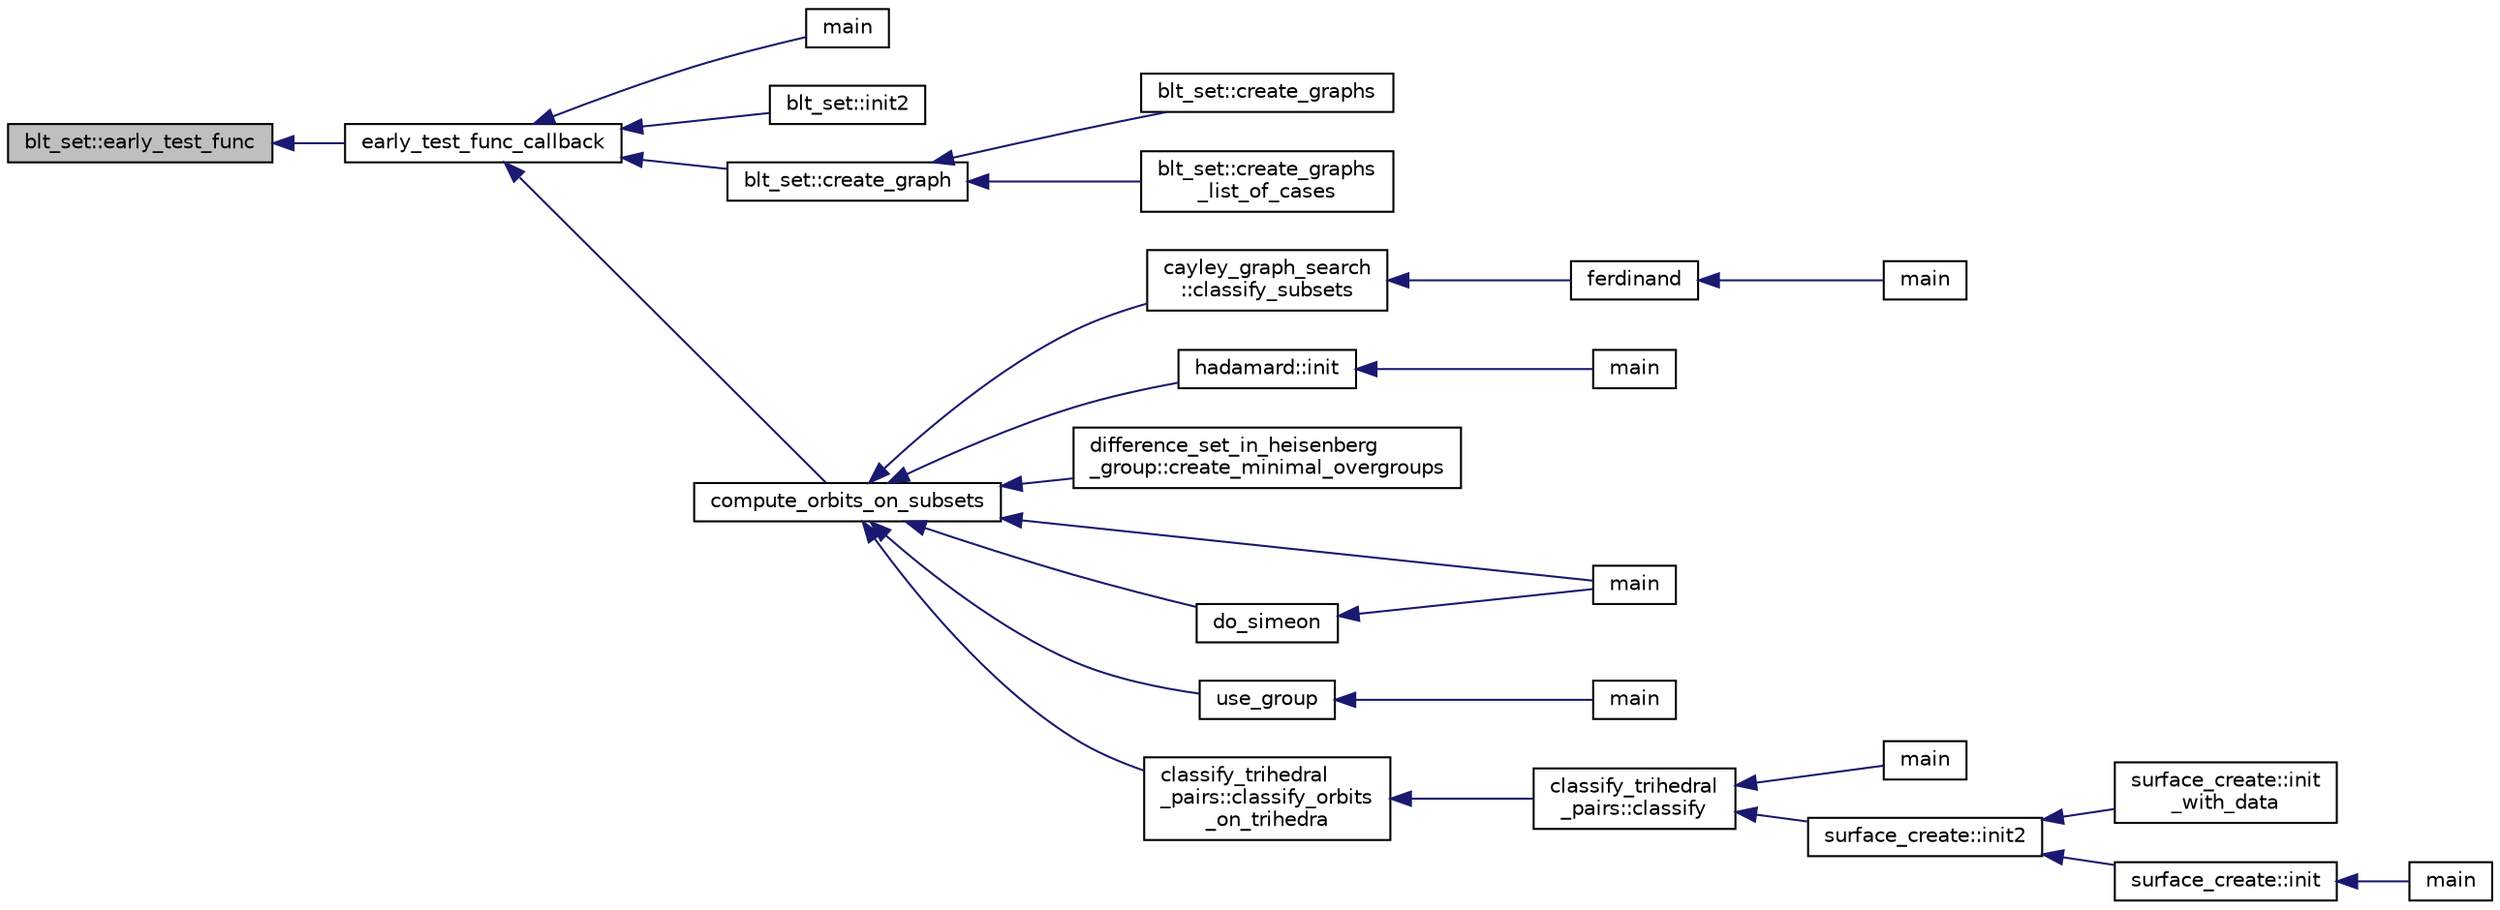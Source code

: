 digraph "blt_set::early_test_func"
{
  edge [fontname="Helvetica",fontsize="10",labelfontname="Helvetica",labelfontsize="10"];
  node [fontname="Helvetica",fontsize="10",shape=record];
  rankdir="LR";
  Node1027 [label="blt_set::early_test_func",height=0.2,width=0.4,color="black", fillcolor="grey75", style="filled", fontcolor="black"];
  Node1027 -> Node1028 [dir="back",color="midnightblue",fontsize="10",style="solid",fontname="Helvetica"];
  Node1028 [label="early_test_func_callback",height=0.2,width=0.4,color="black", fillcolor="white", style="filled",URL="$d1/d45/blt__set2_8_c.html#ac5b3d559ae4a7f04c7623f93300574ea"];
  Node1028 -> Node1029 [dir="back",color="midnightblue",fontsize="10",style="solid",fontname="Helvetica"];
  Node1029 [label="main",height=0.2,width=0.4,color="black", fillcolor="white", style="filled",URL="$d1/d5e/blt__main_8_c.html#a217dbf8b442f20279ea00b898af96f52"];
  Node1028 -> Node1030 [dir="back",color="midnightblue",fontsize="10",style="solid",fontname="Helvetica"];
  Node1030 [label="blt_set::init2",height=0.2,width=0.4,color="black", fillcolor="white", style="filled",URL="$d1/d3d/classblt__set.html#a3f1204faeab71c253039beffa3e6ee76"];
  Node1028 -> Node1031 [dir="back",color="midnightblue",fontsize="10",style="solid",fontname="Helvetica"];
  Node1031 [label="blt_set::create_graph",height=0.2,width=0.4,color="black", fillcolor="white", style="filled",URL="$d1/d3d/classblt__set.html#ae92249ece99ffbc92e93e49cd5d5dccf"];
  Node1031 -> Node1032 [dir="back",color="midnightblue",fontsize="10",style="solid",fontname="Helvetica"];
  Node1032 [label="blt_set::create_graphs",height=0.2,width=0.4,color="black", fillcolor="white", style="filled",URL="$d1/d3d/classblt__set.html#a3f1d4a8ed15875c47b327949f26a4533"];
  Node1031 -> Node1033 [dir="back",color="midnightblue",fontsize="10",style="solid",fontname="Helvetica"];
  Node1033 [label="blt_set::create_graphs\l_list_of_cases",height=0.2,width=0.4,color="black", fillcolor="white", style="filled",URL="$d1/d3d/classblt__set.html#a91ad531d4154bd887182dbd6121476f3"];
  Node1028 -> Node1034 [dir="back",color="midnightblue",fontsize="10",style="solid",fontname="Helvetica"];
  Node1034 [label="compute_orbits_on_subsets",height=0.2,width=0.4,color="black", fillcolor="white", style="filled",URL="$d3/d35/snakes__and__ladders__global_8_c.html#af33697aede0480110b1227f727252637"];
  Node1034 -> Node1035 [dir="back",color="midnightblue",fontsize="10",style="solid",fontname="Helvetica"];
  Node1035 [label="cayley_graph_search\l::classify_subsets",height=0.2,width=0.4,color="black", fillcolor="white", style="filled",URL="$de/dae/classcayley__graph__search.html#a4cf8a90752e018a281481ac80ad52c4b"];
  Node1035 -> Node1036 [dir="back",color="midnightblue",fontsize="10",style="solid",fontname="Helvetica"];
  Node1036 [label="ferdinand",height=0.2,width=0.4,color="black", fillcolor="white", style="filled",URL="$da/df3/ferdinand_8_c.html#a322b57727d23cf5a0932f11c30ea18d9"];
  Node1036 -> Node1037 [dir="back",color="midnightblue",fontsize="10",style="solid",fontname="Helvetica"];
  Node1037 [label="main",height=0.2,width=0.4,color="black", fillcolor="white", style="filled",URL="$da/df3/ferdinand_8_c.html#a3c04138a5bfe5d72780bb7e82a18e627"];
  Node1034 -> Node1038 [dir="back",color="midnightblue",fontsize="10",style="solid",fontname="Helvetica"];
  Node1038 [label="hadamard::init",height=0.2,width=0.4,color="black", fillcolor="white", style="filled",URL="$d7/dbb/classhadamard.html#a16af359850b8bdd0d2a73e260d496c33"];
  Node1038 -> Node1039 [dir="back",color="midnightblue",fontsize="10",style="solid",fontname="Helvetica"];
  Node1039 [label="main",height=0.2,width=0.4,color="black", fillcolor="white", style="filled",URL="$dd/d1d/hadamard_8_c.html#a3c04138a5bfe5d72780bb7e82a18e627"];
  Node1034 -> Node1040 [dir="back",color="midnightblue",fontsize="10",style="solid",fontname="Helvetica"];
  Node1040 [label="difference_set_in_heisenberg\l_group::create_minimal_overgroups",height=0.2,width=0.4,color="black", fillcolor="white", style="filled",URL="$de/d8a/classdifference__set__in__heisenberg__group.html#a9bde5ad5da3ebaebf98fbfd3e8110b79"];
  Node1034 -> Node1041 [dir="back",color="midnightblue",fontsize="10",style="solid",fontname="Helvetica"];
  Node1041 [label="main",height=0.2,width=0.4,color="black", fillcolor="white", style="filled",URL="$d5/d13/simeon_8_c.html#ae66f6b31b5ad750f1fe042a706a4e3d4"];
  Node1034 -> Node1042 [dir="back",color="midnightblue",fontsize="10",style="solid",fontname="Helvetica"];
  Node1042 [label="do_simeon",height=0.2,width=0.4,color="black", fillcolor="white", style="filled",URL="$d5/d13/simeon_8_c.html#a36cf3f9cb484fa44da7a7dfcbe9385d0"];
  Node1042 -> Node1041 [dir="back",color="midnightblue",fontsize="10",style="solid",fontname="Helvetica"];
  Node1034 -> Node1043 [dir="back",color="midnightblue",fontsize="10",style="solid",fontname="Helvetica"];
  Node1043 [label="use_group",height=0.2,width=0.4,color="black", fillcolor="white", style="filled",URL="$d9/d9f/all__cliques_8_c.html#aba62531e97173264c39afe2c7857af31"];
  Node1043 -> Node1044 [dir="back",color="midnightblue",fontsize="10",style="solid",fontname="Helvetica"];
  Node1044 [label="main",height=0.2,width=0.4,color="black", fillcolor="white", style="filled",URL="$d9/d9f/all__cliques_8_c.html#a3c04138a5bfe5d72780bb7e82a18e627"];
  Node1034 -> Node1045 [dir="back",color="midnightblue",fontsize="10",style="solid",fontname="Helvetica"];
  Node1045 [label="classify_trihedral\l_pairs::classify_orbits\l_on_trihedra",height=0.2,width=0.4,color="black", fillcolor="white", style="filled",URL="$d1/d21/classclassify__trihedral__pairs.html#a99625621bfba4bb65b3d60304b306539"];
  Node1045 -> Node1046 [dir="back",color="midnightblue",fontsize="10",style="solid",fontname="Helvetica"];
  Node1046 [label="classify_trihedral\l_pairs::classify",height=0.2,width=0.4,color="black", fillcolor="white", style="filled",URL="$d1/d21/classclassify__trihedral__pairs.html#a134e4c3042163c24bf57050f26e364e1"];
  Node1046 -> Node1047 [dir="back",color="midnightblue",fontsize="10",style="solid",fontname="Helvetica"];
  Node1047 [label="main",height=0.2,width=0.4,color="black", fillcolor="white", style="filled",URL="$d6/dc3/arc__lifting__main_8_c.html#a217dbf8b442f20279ea00b898af96f52"];
  Node1046 -> Node1048 [dir="back",color="midnightblue",fontsize="10",style="solid",fontname="Helvetica"];
  Node1048 [label="surface_create::init2",height=0.2,width=0.4,color="black", fillcolor="white", style="filled",URL="$de/da4/classsurface__create.html#a0d600640f7dd62d5a6c36443effdab59"];
  Node1048 -> Node1049 [dir="back",color="midnightblue",fontsize="10",style="solid",fontname="Helvetica"];
  Node1049 [label="surface_create::init\l_with_data",height=0.2,width=0.4,color="black", fillcolor="white", style="filled",URL="$de/da4/classsurface__create.html#a9226f687139676532adb1aa971fbade2"];
  Node1048 -> Node1050 [dir="back",color="midnightblue",fontsize="10",style="solid",fontname="Helvetica"];
  Node1050 [label="surface_create::init",height=0.2,width=0.4,color="black", fillcolor="white", style="filled",URL="$de/da4/classsurface__create.html#ab0db5c12825f778e3caf8aa4da02eb06"];
  Node1050 -> Node1051 [dir="back",color="midnightblue",fontsize="10",style="solid",fontname="Helvetica"];
  Node1051 [label="main",height=0.2,width=0.4,color="black", fillcolor="white", style="filled",URL="$d2/dfa/create__surface__main_8_c.html#a217dbf8b442f20279ea00b898af96f52"];
}
